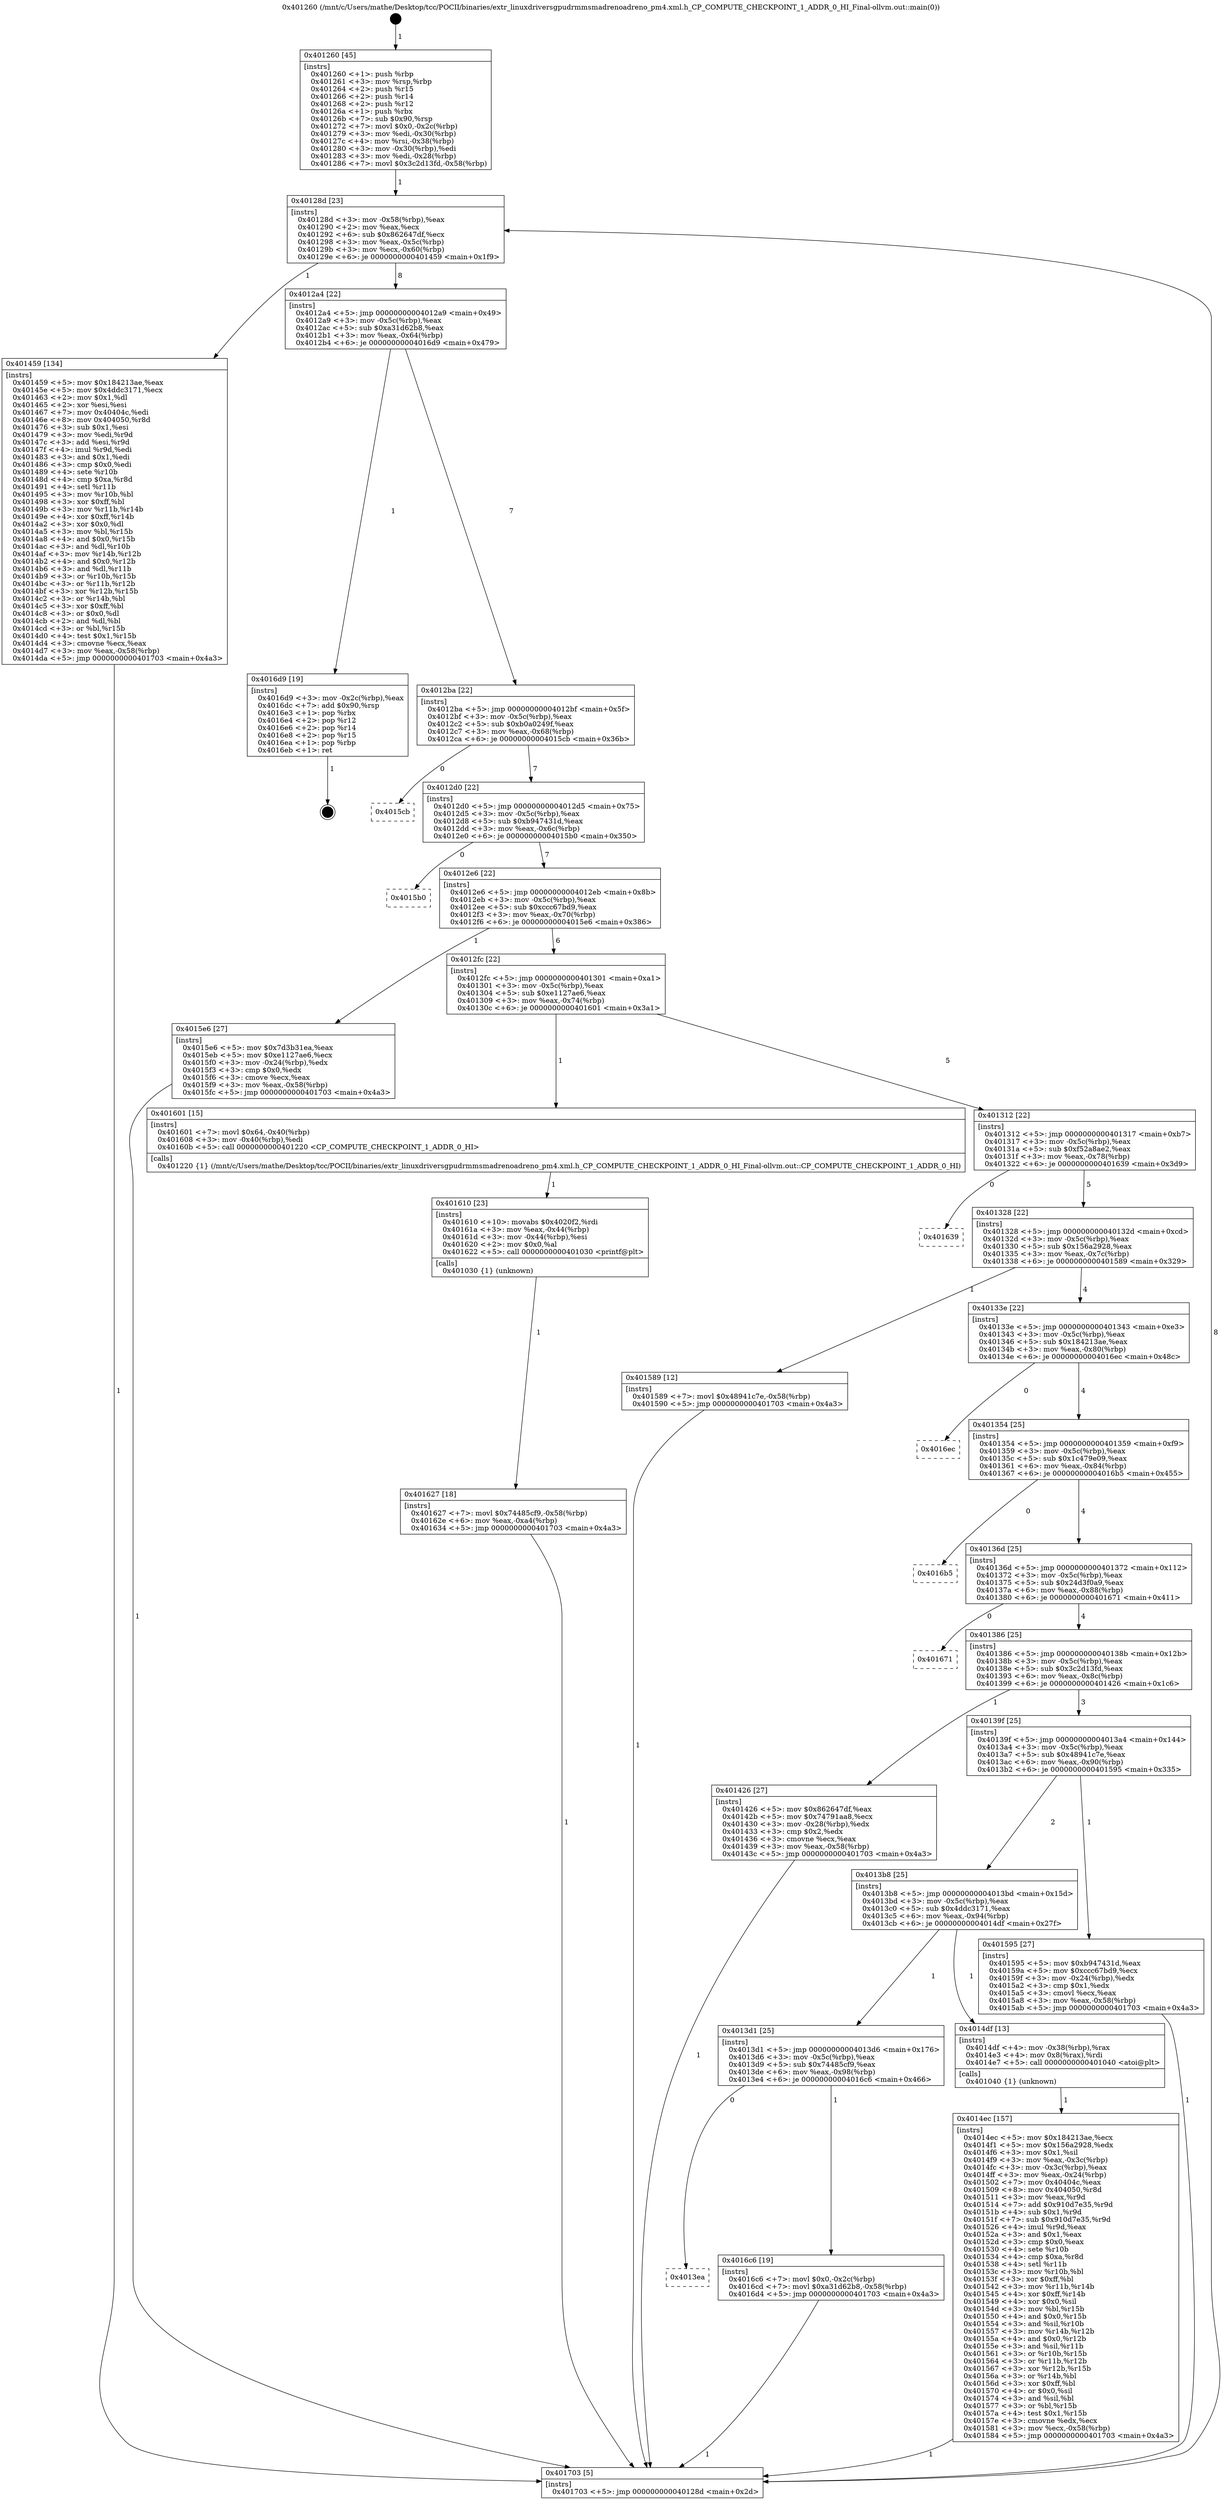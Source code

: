 digraph "0x401260" {
  label = "0x401260 (/mnt/c/Users/mathe/Desktop/tcc/POCII/binaries/extr_linuxdriversgpudrmmsmadrenoadreno_pm4.xml.h_CP_COMPUTE_CHECKPOINT_1_ADDR_0_HI_Final-ollvm.out::main(0))"
  labelloc = "t"
  node[shape=record]

  Entry [label="",width=0.3,height=0.3,shape=circle,fillcolor=black,style=filled]
  "0x40128d" [label="{
     0x40128d [23]\l
     | [instrs]\l
     &nbsp;&nbsp;0x40128d \<+3\>: mov -0x58(%rbp),%eax\l
     &nbsp;&nbsp;0x401290 \<+2\>: mov %eax,%ecx\l
     &nbsp;&nbsp;0x401292 \<+6\>: sub $0x862647df,%ecx\l
     &nbsp;&nbsp;0x401298 \<+3\>: mov %eax,-0x5c(%rbp)\l
     &nbsp;&nbsp;0x40129b \<+3\>: mov %ecx,-0x60(%rbp)\l
     &nbsp;&nbsp;0x40129e \<+6\>: je 0000000000401459 \<main+0x1f9\>\l
  }"]
  "0x401459" [label="{
     0x401459 [134]\l
     | [instrs]\l
     &nbsp;&nbsp;0x401459 \<+5\>: mov $0x184213ae,%eax\l
     &nbsp;&nbsp;0x40145e \<+5\>: mov $0x4ddc3171,%ecx\l
     &nbsp;&nbsp;0x401463 \<+2\>: mov $0x1,%dl\l
     &nbsp;&nbsp;0x401465 \<+2\>: xor %esi,%esi\l
     &nbsp;&nbsp;0x401467 \<+7\>: mov 0x40404c,%edi\l
     &nbsp;&nbsp;0x40146e \<+8\>: mov 0x404050,%r8d\l
     &nbsp;&nbsp;0x401476 \<+3\>: sub $0x1,%esi\l
     &nbsp;&nbsp;0x401479 \<+3\>: mov %edi,%r9d\l
     &nbsp;&nbsp;0x40147c \<+3\>: add %esi,%r9d\l
     &nbsp;&nbsp;0x40147f \<+4\>: imul %r9d,%edi\l
     &nbsp;&nbsp;0x401483 \<+3\>: and $0x1,%edi\l
     &nbsp;&nbsp;0x401486 \<+3\>: cmp $0x0,%edi\l
     &nbsp;&nbsp;0x401489 \<+4\>: sete %r10b\l
     &nbsp;&nbsp;0x40148d \<+4\>: cmp $0xa,%r8d\l
     &nbsp;&nbsp;0x401491 \<+4\>: setl %r11b\l
     &nbsp;&nbsp;0x401495 \<+3\>: mov %r10b,%bl\l
     &nbsp;&nbsp;0x401498 \<+3\>: xor $0xff,%bl\l
     &nbsp;&nbsp;0x40149b \<+3\>: mov %r11b,%r14b\l
     &nbsp;&nbsp;0x40149e \<+4\>: xor $0xff,%r14b\l
     &nbsp;&nbsp;0x4014a2 \<+3\>: xor $0x0,%dl\l
     &nbsp;&nbsp;0x4014a5 \<+3\>: mov %bl,%r15b\l
     &nbsp;&nbsp;0x4014a8 \<+4\>: and $0x0,%r15b\l
     &nbsp;&nbsp;0x4014ac \<+3\>: and %dl,%r10b\l
     &nbsp;&nbsp;0x4014af \<+3\>: mov %r14b,%r12b\l
     &nbsp;&nbsp;0x4014b2 \<+4\>: and $0x0,%r12b\l
     &nbsp;&nbsp;0x4014b6 \<+3\>: and %dl,%r11b\l
     &nbsp;&nbsp;0x4014b9 \<+3\>: or %r10b,%r15b\l
     &nbsp;&nbsp;0x4014bc \<+3\>: or %r11b,%r12b\l
     &nbsp;&nbsp;0x4014bf \<+3\>: xor %r12b,%r15b\l
     &nbsp;&nbsp;0x4014c2 \<+3\>: or %r14b,%bl\l
     &nbsp;&nbsp;0x4014c5 \<+3\>: xor $0xff,%bl\l
     &nbsp;&nbsp;0x4014c8 \<+3\>: or $0x0,%dl\l
     &nbsp;&nbsp;0x4014cb \<+2\>: and %dl,%bl\l
     &nbsp;&nbsp;0x4014cd \<+3\>: or %bl,%r15b\l
     &nbsp;&nbsp;0x4014d0 \<+4\>: test $0x1,%r15b\l
     &nbsp;&nbsp;0x4014d4 \<+3\>: cmovne %ecx,%eax\l
     &nbsp;&nbsp;0x4014d7 \<+3\>: mov %eax,-0x58(%rbp)\l
     &nbsp;&nbsp;0x4014da \<+5\>: jmp 0000000000401703 \<main+0x4a3\>\l
  }"]
  "0x4012a4" [label="{
     0x4012a4 [22]\l
     | [instrs]\l
     &nbsp;&nbsp;0x4012a4 \<+5\>: jmp 00000000004012a9 \<main+0x49\>\l
     &nbsp;&nbsp;0x4012a9 \<+3\>: mov -0x5c(%rbp),%eax\l
     &nbsp;&nbsp;0x4012ac \<+5\>: sub $0xa31d62b8,%eax\l
     &nbsp;&nbsp;0x4012b1 \<+3\>: mov %eax,-0x64(%rbp)\l
     &nbsp;&nbsp;0x4012b4 \<+6\>: je 00000000004016d9 \<main+0x479\>\l
  }"]
  Exit [label="",width=0.3,height=0.3,shape=circle,fillcolor=black,style=filled,peripheries=2]
  "0x4016d9" [label="{
     0x4016d9 [19]\l
     | [instrs]\l
     &nbsp;&nbsp;0x4016d9 \<+3\>: mov -0x2c(%rbp),%eax\l
     &nbsp;&nbsp;0x4016dc \<+7\>: add $0x90,%rsp\l
     &nbsp;&nbsp;0x4016e3 \<+1\>: pop %rbx\l
     &nbsp;&nbsp;0x4016e4 \<+2\>: pop %r12\l
     &nbsp;&nbsp;0x4016e6 \<+2\>: pop %r14\l
     &nbsp;&nbsp;0x4016e8 \<+2\>: pop %r15\l
     &nbsp;&nbsp;0x4016ea \<+1\>: pop %rbp\l
     &nbsp;&nbsp;0x4016eb \<+1\>: ret\l
  }"]
  "0x4012ba" [label="{
     0x4012ba [22]\l
     | [instrs]\l
     &nbsp;&nbsp;0x4012ba \<+5\>: jmp 00000000004012bf \<main+0x5f\>\l
     &nbsp;&nbsp;0x4012bf \<+3\>: mov -0x5c(%rbp),%eax\l
     &nbsp;&nbsp;0x4012c2 \<+5\>: sub $0xb0a0249f,%eax\l
     &nbsp;&nbsp;0x4012c7 \<+3\>: mov %eax,-0x68(%rbp)\l
     &nbsp;&nbsp;0x4012ca \<+6\>: je 00000000004015cb \<main+0x36b\>\l
  }"]
  "0x4013ea" [label="{
     0x4013ea\l
  }", style=dashed]
  "0x4015cb" [label="{
     0x4015cb\l
  }", style=dashed]
  "0x4012d0" [label="{
     0x4012d0 [22]\l
     | [instrs]\l
     &nbsp;&nbsp;0x4012d0 \<+5\>: jmp 00000000004012d5 \<main+0x75\>\l
     &nbsp;&nbsp;0x4012d5 \<+3\>: mov -0x5c(%rbp),%eax\l
     &nbsp;&nbsp;0x4012d8 \<+5\>: sub $0xb947431d,%eax\l
     &nbsp;&nbsp;0x4012dd \<+3\>: mov %eax,-0x6c(%rbp)\l
     &nbsp;&nbsp;0x4012e0 \<+6\>: je 00000000004015b0 \<main+0x350\>\l
  }"]
  "0x4016c6" [label="{
     0x4016c6 [19]\l
     | [instrs]\l
     &nbsp;&nbsp;0x4016c6 \<+7\>: movl $0x0,-0x2c(%rbp)\l
     &nbsp;&nbsp;0x4016cd \<+7\>: movl $0xa31d62b8,-0x58(%rbp)\l
     &nbsp;&nbsp;0x4016d4 \<+5\>: jmp 0000000000401703 \<main+0x4a3\>\l
  }"]
  "0x4015b0" [label="{
     0x4015b0\l
  }", style=dashed]
  "0x4012e6" [label="{
     0x4012e6 [22]\l
     | [instrs]\l
     &nbsp;&nbsp;0x4012e6 \<+5\>: jmp 00000000004012eb \<main+0x8b\>\l
     &nbsp;&nbsp;0x4012eb \<+3\>: mov -0x5c(%rbp),%eax\l
     &nbsp;&nbsp;0x4012ee \<+5\>: sub $0xccc67bd9,%eax\l
     &nbsp;&nbsp;0x4012f3 \<+3\>: mov %eax,-0x70(%rbp)\l
     &nbsp;&nbsp;0x4012f6 \<+6\>: je 00000000004015e6 \<main+0x386\>\l
  }"]
  "0x401627" [label="{
     0x401627 [18]\l
     | [instrs]\l
     &nbsp;&nbsp;0x401627 \<+7\>: movl $0x74485cf9,-0x58(%rbp)\l
     &nbsp;&nbsp;0x40162e \<+6\>: mov %eax,-0xa4(%rbp)\l
     &nbsp;&nbsp;0x401634 \<+5\>: jmp 0000000000401703 \<main+0x4a3\>\l
  }"]
  "0x4015e6" [label="{
     0x4015e6 [27]\l
     | [instrs]\l
     &nbsp;&nbsp;0x4015e6 \<+5\>: mov $0x7d3b31ea,%eax\l
     &nbsp;&nbsp;0x4015eb \<+5\>: mov $0xe1127ae6,%ecx\l
     &nbsp;&nbsp;0x4015f0 \<+3\>: mov -0x24(%rbp),%edx\l
     &nbsp;&nbsp;0x4015f3 \<+3\>: cmp $0x0,%edx\l
     &nbsp;&nbsp;0x4015f6 \<+3\>: cmove %ecx,%eax\l
     &nbsp;&nbsp;0x4015f9 \<+3\>: mov %eax,-0x58(%rbp)\l
     &nbsp;&nbsp;0x4015fc \<+5\>: jmp 0000000000401703 \<main+0x4a3\>\l
  }"]
  "0x4012fc" [label="{
     0x4012fc [22]\l
     | [instrs]\l
     &nbsp;&nbsp;0x4012fc \<+5\>: jmp 0000000000401301 \<main+0xa1\>\l
     &nbsp;&nbsp;0x401301 \<+3\>: mov -0x5c(%rbp),%eax\l
     &nbsp;&nbsp;0x401304 \<+5\>: sub $0xe1127ae6,%eax\l
     &nbsp;&nbsp;0x401309 \<+3\>: mov %eax,-0x74(%rbp)\l
     &nbsp;&nbsp;0x40130c \<+6\>: je 0000000000401601 \<main+0x3a1\>\l
  }"]
  "0x401610" [label="{
     0x401610 [23]\l
     | [instrs]\l
     &nbsp;&nbsp;0x401610 \<+10\>: movabs $0x4020f2,%rdi\l
     &nbsp;&nbsp;0x40161a \<+3\>: mov %eax,-0x44(%rbp)\l
     &nbsp;&nbsp;0x40161d \<+3\>: mov -0x44(%rbp),%esi\l
     &nbsp;&nbsp;0x401620 \<+2\>: mov $0x0,%al\l
     &nbsp;&nbsp;0x401622 \<+5\>: call 0000000000401030 \<printf@plt\>\l
     | [calls]\l
     &nbsp;&nbsp;0x401030 \{1\} (unknown)\l
  }"]
  "0x401601" [label="{
     0x401601 [15]\l
     | [instrs]\l
     &nbsp;&nbsp;0x401601 \<+7\>: movl $0x64,-0x40(%rbp)\l
     &nbsp;&nbsp;0x401608 \<+3\>: mov -0x40(%rbp),%edi\l
     &nbsp;&nbsp;0x40160b \<+5\>: call 0000000000401220 \<CP_COMPUTE_CHECKPOINT_1_ADDR_0_HI\>\l
     | [calls]\l
     &nbsp;&nbsp;0x401220 \{1\} (/mnt/c/Users/mathe/Desktop/tcc/POCII/binaries/extr_linuxdriversgpudrmmsmadrenoadreno_pm4.xml.h_CP_COMPUTE_CHECKPOINT_1_ADDR_0_HI_Final-ollvm.out::CP_COMPUTE_CHECKPOINT_1_ADDR_0_HI)\l
  }"]
  "0x401312" [label="{
     0x401312 [22]\l
     | [instrs]\l
     &nbsp;&nbsp;0x401312 \<+5\>: jmp 0000000000401317 \<main+0xb7\>\l
     &nbsp;&nbsp;0x401317 \<+3\>: mov -0x5c(%rbp),%eax\l
     &nbsp;&nbsp;0x40131a \<+5\>: sub $0xf52a8ae2,%eax\l
     &nbsp;&nbsp;0x40131f \<+3\>: mov %eax,-0x78(%rbp)\l
     &nbsp;&nbsp;0x401322 \<+6\>: je 0000000000401639 \<main+0x3d9\>\l
  }"]
  "0x4014ec" [label="{
     0x4014ec [157]\l
     | [instrs]\l
     &nbsp;&nbsp;0x4014ec \<+5\>: mov $0x184213ae,%ecx\l
     &nbsp;&nbsp;0x4014f1 \<+5\>: mov $0x156a2928,%edx\l
     &nbsp;&nbsp;0x4014f6 \<+3\>: mov $0x1,%sil\l
     &nbsp;&nbsp;0x4014f9 \<+3\>: mov %eax,-0x3c(%rbp)\l
     &nbsp;&nbsp;0x4014fc \<+3\>: mov -0x3c(%rbp),%eax\l
     &nbsp;&nbsp;0x4014ff \<+3\>: mov %eax,-0x24(%rbp)\l
     &nbsp;&nbsp;0x401502 \<+7\>: mov 0x40404c,%eax\l
     &nbsp;&nbsp;0x401509 \<+8\>: mov 0x404050,%r8d\l
     &nbsp;&nbsp;0x401511 \<+3\>: mov %eax,%r9d\l
     &nbsp;&nbsp;0x401514 \<+7\>: add $0x910d7e35,%r9d\l
     &nbsp;&nbsp;0x40151b \<+4\>: sub $0x1,%r9d\l
     &nbsp;&nbsp;0x40151f \<+7\>: sub $0x910d7e35,%r9d\l
     &nbsp;&nbsp;0x401526 \<+4\>: imul %r9d,%eax\l
     &nbsp;&nbsp;0x40152a \<+3\>: and $0x1,%eax\l
     &nbsp;&nbsp;0x40152d \<+3\>: cmp $0x0,%eax\l
     &nbsp;&nbsp;0x401530 \<+4\>: sete %r10b\l
     &nbsp;&nbsp;0x401534 \<+4\>: cmp $0xa,%r8d\l
     &nbsp;&nbsp;0x401538 \<+4\>: setl %r11b\l
     &nbsp;&nbsp;0x40153c \<+3\>: mov %r10b,%bl\l
     &nbsp;&nbsp;0x40153f \<+3\>: xor $0xff,%bl\l
     &nbsp;&nbsp;0x401542 \<+3\>: mov %r11b,%r14b\l
     &nbsp;&nbsp;0x401545 \<+4\>: xor $0xff,%r14b\l
     &nbsp;&nbsp;0x401549 \<+4\>: xor $0x0,%sil\l
     &nbsp;&nbsp;0x40154d \<+3\>: mov %bl,%r15b\l
     &nbsp;&nbsp;0x401550 \<+4\>: and $0x0,%r15b\l
     &nbsp;&nbsp;0x401554 \<+3\>: and %sil,%r10b\l
     &nbsp;&nbsp;0x401557 \<+3\>: mov %r14b,%r12b\l
     &nbsp;&nbsp;0x40155a \<+4\>: and $0x0,%r12b\l
     &nbsp;&nbsp;0x40155e \<+3\>: and %sil,%r11b\l
     &nbsp;&nbsp;0x401561 \<+3\>: or %r10b,%r15b\l
     &nbsp;&nbsp;0x401564 \<+3\>: or %r11b,%r12b\l
     &nbsp;&nbsp;0x401567 \<+3\>: xor %r12b,%r15b\l
     &nbsp;&nbsp;0x40156a \<+3\>: or %r14b,%bl\l
     &nbsp;&nbsp;0x40156d \<+3\>: xor $0xff,%bl\l
     &nbsp;&nbsp;0x401570 \<+4\>: or $0x0,%sil\l
     &nbsp;&nbsp;0x401574 \<+3\>: and %sil,%bl\l
     &nbsp;&nbsp;0x401577 \<+3\>: or %bl,%r15b\l
     &nbsp;&nbsp;0x40157a \<+4\>: test $0x1,%r15b\l
     &nbsp;&nbsp;0x40157e \<+3\>: cmovne %edx,%ecx\l
     &nbsp;&nbsp;0x401581 \<+3\>: mov %ecx,-0x58(%rbp)\l
     &nbsp;&nbsp;0x401584 \<+5\>: jmp 0000000000401703 \<main+0x4a3\>\l
  }"]
  "0x401639" [label="{
     0x401639\l
  }", style=dashed]
  "0x401328" [label="{
     0x401328 [22]\l
     | [instrs]\l
     &nbsp;&nbsp;0x401328 \<+5\>: jmp 000000000040132d \<main+0xcd\>\l
     &nbsp;&nbsp;0x40132d \<+3\>: mov -0x5c(%rbp),%eax\l
     &nbsp;&nbsp;0x401330 \<+5\>: sub $0x156a2928,%eax\l
     &nbsp;&nbsp;0x401335 \<+3\>: mov %eax,-0x7c(%rbp)\l
     &nbsp;&nbsp;0x401338 \<+6\>: je 0000000000401589 \<main+0x329\>\l
  }"]
  "0x4013d1" [label="{
     0x4013d1 [25]\l
     | [instrs]\l
     &nbsp;&nbsp;0x4013d1 \<+5\>: jmp 00000000004013d6 \<main+0x176\>\l
     &nbsp;&nbsp;0x4013d6 \<+3\>: mov -0x5c(%rbp),%eax\l
     &nbsp;&nbsp;0x4013d9 \<+5\>: sub $0x74485cf9,%eax\l
     &nbsp;&nbsp;0x4013de \<+6\>: mov %eax,-0x98(%rbp)\l
     &nbsp;&nbsp;0x4013e4 \<+6\>: je 00000000004016c6 \<main+0x466\>\l
  }"]
  "0x401589" [label="{
     0x401589 [12]\l
     | [instrs]\l
     &nbsp;&nbsp;0x401589 \<+7\>: movl $0x48941c7e,-0x58(%rbp)\l
     &nbsp;&nbsp;0x401590 \<+5\>: jmp 0000000000401703 \<main+0x4a3\>\l
  }"]
  "0x40133e" [label="{
     0x40133e [22]\l
     | [instrs]\l
     &nbsp;&nbsp;0x40133e \<+5\>: jmp 0000000000401343 \<main+0xe3\>\l
     &nbsp;&nbsp;0x401343 \<+3\>: mov -0x5c(%rbp),%eax\l
     &nbsp;&nbsp;0x401346 \<+5\>: sub $0x184213ae,%eax\l
     &nbsp;&nbsp;0x40134b \<+3\>: mov %eax,-0x80(%rbp)\l
     &nbsp;&nbsp;0x40134e \<+6\>: je 00000000004016ec \<main+0x48c\>\l
  }"]
  "0x4014df" [label="{
     0x4014df [13]\l
     | [instrs]\l
     &nbsp;&nbsp;0x4014df \<+4\>: mov -0x38(%rbp),%rax\l
     &nbsp;&nbsp;0x4014e3 \<+4\>: mov 0x8(%rax),%rdi\l
     &nbsp;&nbsp;0x4014e7 \<+5\>: call 0000000000401040 \<atoi@plt\>\l
     | [calls]\l
     &nbsp;&nbsp;0x401040 \{1\} (unknown)\l
  }"]
  "0x4016ec" [label="{
     0x4016ec\l
  }", style=dashed]
  "0x401354" [label="{
     0x401354 [25]\l
     | [instrs]\l
     &nbsp;&nbsp;0x401354 \<+5\>: jmp 0000000000401359 \<main+0xf9\>\l
     &nbsp;&nbsp;0x401359 \<+3\>: mov -0x5c(%rbp),%eax\l
     &nbsp;&nbsp;0x40135c \<+5\>: sub $0x1c479e09,%eax\l
     &nbsp;&nbsp;0x401361 \<+6\>: mov %eax,-0x84(%rbp)\l
     &nbsp;&nbsp;0x401367 \<+6\>: je 00000000004016b5 \<main+0x455\>\l
  }"]
  "0x4013b8" [label="{
     0x4013b8 [25]\l
     | [instrs]\l
     &nbsp;&nbsp;0x4013b8 \<+5\>: jmp 00000000004013bd \<main+0x15d\>\l
     &nbsp;&nbsp;0x4013bd \<+3\>: mov -0x5c(%rbp),%eax\l
     &nbsp;&nbsp;0x4013c0 \<+5\>: sub $0x4ddc3171,%eax\l
     &nbsp;&nbsp;0x4013c5 \<+6\>: mov %eax,-0x94(%rbp)\l
     &nbsp;&nbsp;0x4013cb \<+6\>: je 00000000004014df \<main+0x27f\>\l
  }"]
  "0x4016b5" [label="{
     0x4016b5\l
  }", style=dashed]
  "0x40136d" [label="{
     0x40136d [25]\l
     | [instrs]\l
     &nbsp;&nbsp;0x40136d \<+5\>: jmp 0000000000401372 \<main+0x112\>\l
     &nbsp;&nbsp;0x401372 \<+3\>: mov -0x5c(%rbp),%eax\l
     &nbsp;&nbsp;0x401375 \<+5\>: sub $0x24d3f0a9,%eax\l
     &nbsp;&nbsp;0x40137a \<+6\>: mov %eax,-0x88(%rbp)\l
     &nbsp;&nbsp;0x401380 \<+6\>: je 0000000000401671 \<main+0x411\>\l
  }"]
  "0x401595" [label="{
     0x401595 [27]\l
     | [instrs]\l
     &nbsp;&nbsp;0x401595 \<+5\>: mov $0xb947431d,%eax\l
     &nbsp;&nbsp;0x40159a \<+5\>: mov $0xccc67bd9,%ecx\l
     &nbsp;&nbsp;0x40159f \<+3\>: mov -0x24(%rbp),%edx\l
     &nbsp;&nbsp;0x4015a2 \<+3\>: cmp $0x1,%edx\l
     &nbsp;&nbsp;0x4015a5 \<+3\>: cmovl %ecx,%eax\l
     &nbsp;&nbsp;0x4015a8 \<+3\>: mov %eax,-0x58(%rbp)\l
     &nbsp;&nbsp;0x4015ab \<+5\>: jmp 0000000000401703 \<main+0x4a3\>\l
  }"]
  "0x401671" [label="{
     0x401671\l
  }", style=dashed]
  "0x401386" [label="{
     0x401386 [25]\l
     | [instrs]\l
     &nbsp;&nbsp;0x401386 \<+5\>: jmp 000000000040138b \<main+0x12b\>\l
     &nbsp;&nbsp;0x40138b \<+3\>: mov -0x5c(%rbp),%eax\l
     &nbsp;&nbsp;0x40138e \<+5\>: sub $0x3c2d13fd,%eax\l
     &nbsp;&nbsp;0x401393 \<+6\>: mov %eax,-0x8c(%rbp)\l
     &nbsp;&nbsp;0x401399 \<+6\>: je 0000000000401426 \<main+0x1c6\>\l
  }"]
  "0x401260" [label="{
     0x401260 [45]\l
     | [instrs]\l
     &nbsp;&nbsp;0x401260 \<+1\>: push %rbp\l
     &nbsp;&nbsp;0x401261 \<+3\>: mov %rsp,%rbp\l
     &nbsp;&nbsp;0x401264 \<+2\>: push %r15\l
     &nbsp;&nbsp;0x401266 \<+2\>: push %r14\l
     &nbsp;&nbsp;0x401268 \<+2\>: push %r12\l
     &nbsp;&nbsp;0x40126a \<+1\>: push %rbx\l
     &nbsp;&nbsp;0x40126b \<+7\>: sub $0x90,%rsp\l
     &nbsp;&nbsp;0x401272 \<+7\>: movl $0x0,-0x2c(%rbp)\l
     &nbsp;&nbsp;0x401279 \<+3\>: mov %edi,-0x30(%rbp)\l
     &nbsp;&nbsp;0x40127c \<+4\>: mov %rsi,-0x38(%rbp)\l
     &nbsp;&nbsp;0x401280 \<+3\>: mov -0x30(%rbp),%edi\l
     &nbsp;&nbsp;0x401283 \<+3\>: mov %edi,-0x28(%rbp)\l
     &nbsp;&nbsp;0x401286 \<+7\>: movl $0x3c2d13fd,-0x58(%rbp)\l
  }"]
  "0x401426" [label="{
     0x401426 [27]\l
     | [instrs]\l
     &nbsp;&nbsp;0x401426 \<+5\>: mov $0x862647df,%eax\l
     &nbsp;&nbsp;0x40142b \<+5\>: mov $0x74791aa8,%ecx\l
     &nbsp;&nbsp;0x401430 \<+3\>: mov -0x28(%rbp),%edx\l
     &nbsp;&nbsp;0x401433 \<+3\>: cmp $0x2,%edx\l
     &nbsp;&nbsp;0x401436 \<+3\>: cmovne %ecx,%eax\l
     &nbsp;&nbsp;0x401439 \<+3\>: mov %eax,-0x58(%rbp)\l
     &nbsp;&nbsp;0x40143c \<+5\>: jmp 0000000000401703 \<main+0x4a3\>\l
  }"]
  "0x40139f" [label="{
     0x40139f [25]\l
     | [instrs]\l
     &nbsp;&nbsp;0x40139f \<+5\>: jmp 00000000004013a4 \<main+0x144\>\l
     &nbsp;&nbsp;0x4013a4 \<+3\>: mov -0x5c(%rbp),%eax\l
     &nbsp;&nbsp;0x4013a7 \<+5\>: sub $0x48941c7e,%eax\l
     &nbsp;&nbsp;0x4013ac \<+6\>: mov %eax,-0x90(%rbp)\l
     &nbsp;&nbsp;0x4013b2 \<+6\>: je 0000000000401595 \<main+0x335\>\l
  }"]
  "0x401703" [label="{
     0x401703 [5]\l
     | [instrs]\l
     &nbsp;&nbsp;0x401703 \<+5\>: jmp 000000000040128d \<main+0x2d\>\l
  }"]
  Entry -> "0x401260" [label=" 1"]
  "0x40128d" -> "0x401459" [label=" 1"]
  "0x40128d" -> "0x4012a4" [label=" 8"]
  "0x4016d9" -> Exit [label=" 1"]
  "0x4012a4" -> "0x4016d9" [label=" 1"]
  "0x4012a4" -> "0x4012ba" [label=" 7"]
  "0x4016c6" -> "0x401703" [label=" 1"]
  "0x4012ba" -> "0x4015cb" [label=" 0"]
  "0x4012ba" -> "0x4012d0" [label=" 7"]
  "0x4013d1" -> "0x4013ea" [label=" 0"]
  "0x4012d0" -> "0x4015b0" [label=" 0"]
  "0x4012d0" -> "0x4012e6" [label=" 7"]
  "0x4013d1" -> "0x4016c6" [label=" 1"]
  "0x4012e6" -> "0x4015e6" [label=" 1"]
  "0x4012e6" -> "0x4012fc" [label=" 6"]
  "0x401627" -> "0x401703" [label=" 1"]
  "0x4012fc" -> "0x401601" [label=" 1"]
  "0x4012fc" -> "0x401312" [label=" 5"]
  "0x401610" -> "0x401627" [label=" 1"]
  "0x401312" -> "0x401639" [label=" 0"]
  "0x401312" -> "0x401328" [label=" 5"]
  "0x401601" -> "0x401610" [label=" 1"]
  "0x401328" -> "0x401589" [label=" 1"]
  "0x401328" -> "0x40133e" [label=" 4"]
  "0x4015e6" -> "0x401703" [label=" 1"]
  "0x40133e" -> "0x4016ec" [label=" 0"]
  "0x40133e" -> "0x401354" [label=" 4"]
  "0x401595" -> "0x401703" [label=" 1"]
  "0x401354" -> "0x4016b5" [label=" 0"]
  "0x401354" -> "0x40136d" [label=" 4"]
  "0x4014ec" -> "0x401703" [label=" 1"]
  "0x40136d" -> "0x401671" [label=" 0"]
  "0x40136d" -> "0x401386" [label=" 4"]
  "0x4014df" -> "0x4014ec" [label=" 1"]
  "0x401386" -> "0x401426" [label=" 1"]
  "0x401386" -> "0x40139f" [label=" 3"]
  "0x401426" -> "0x401703" [label=" 1"]
  "0x401260" -> "0x40128d" [label=" 1"]
  "0x401703" -> "0x40128d" [label=" 8"]
  "0x401459" -> "0x401703" [label=" 1"]
  "0x4013b8" -> "0x4013d1" [label=" 1"]
  "0x40139f" -> "0x401595" [label=" 1"]
  "0x40139f" -> "0x4013b8" [label=" 2"]
  "0x401589" -> "0x401703" [label=" 1"]
  "0x4013b8" -> "0x4014df" [label=" 1"]
}
